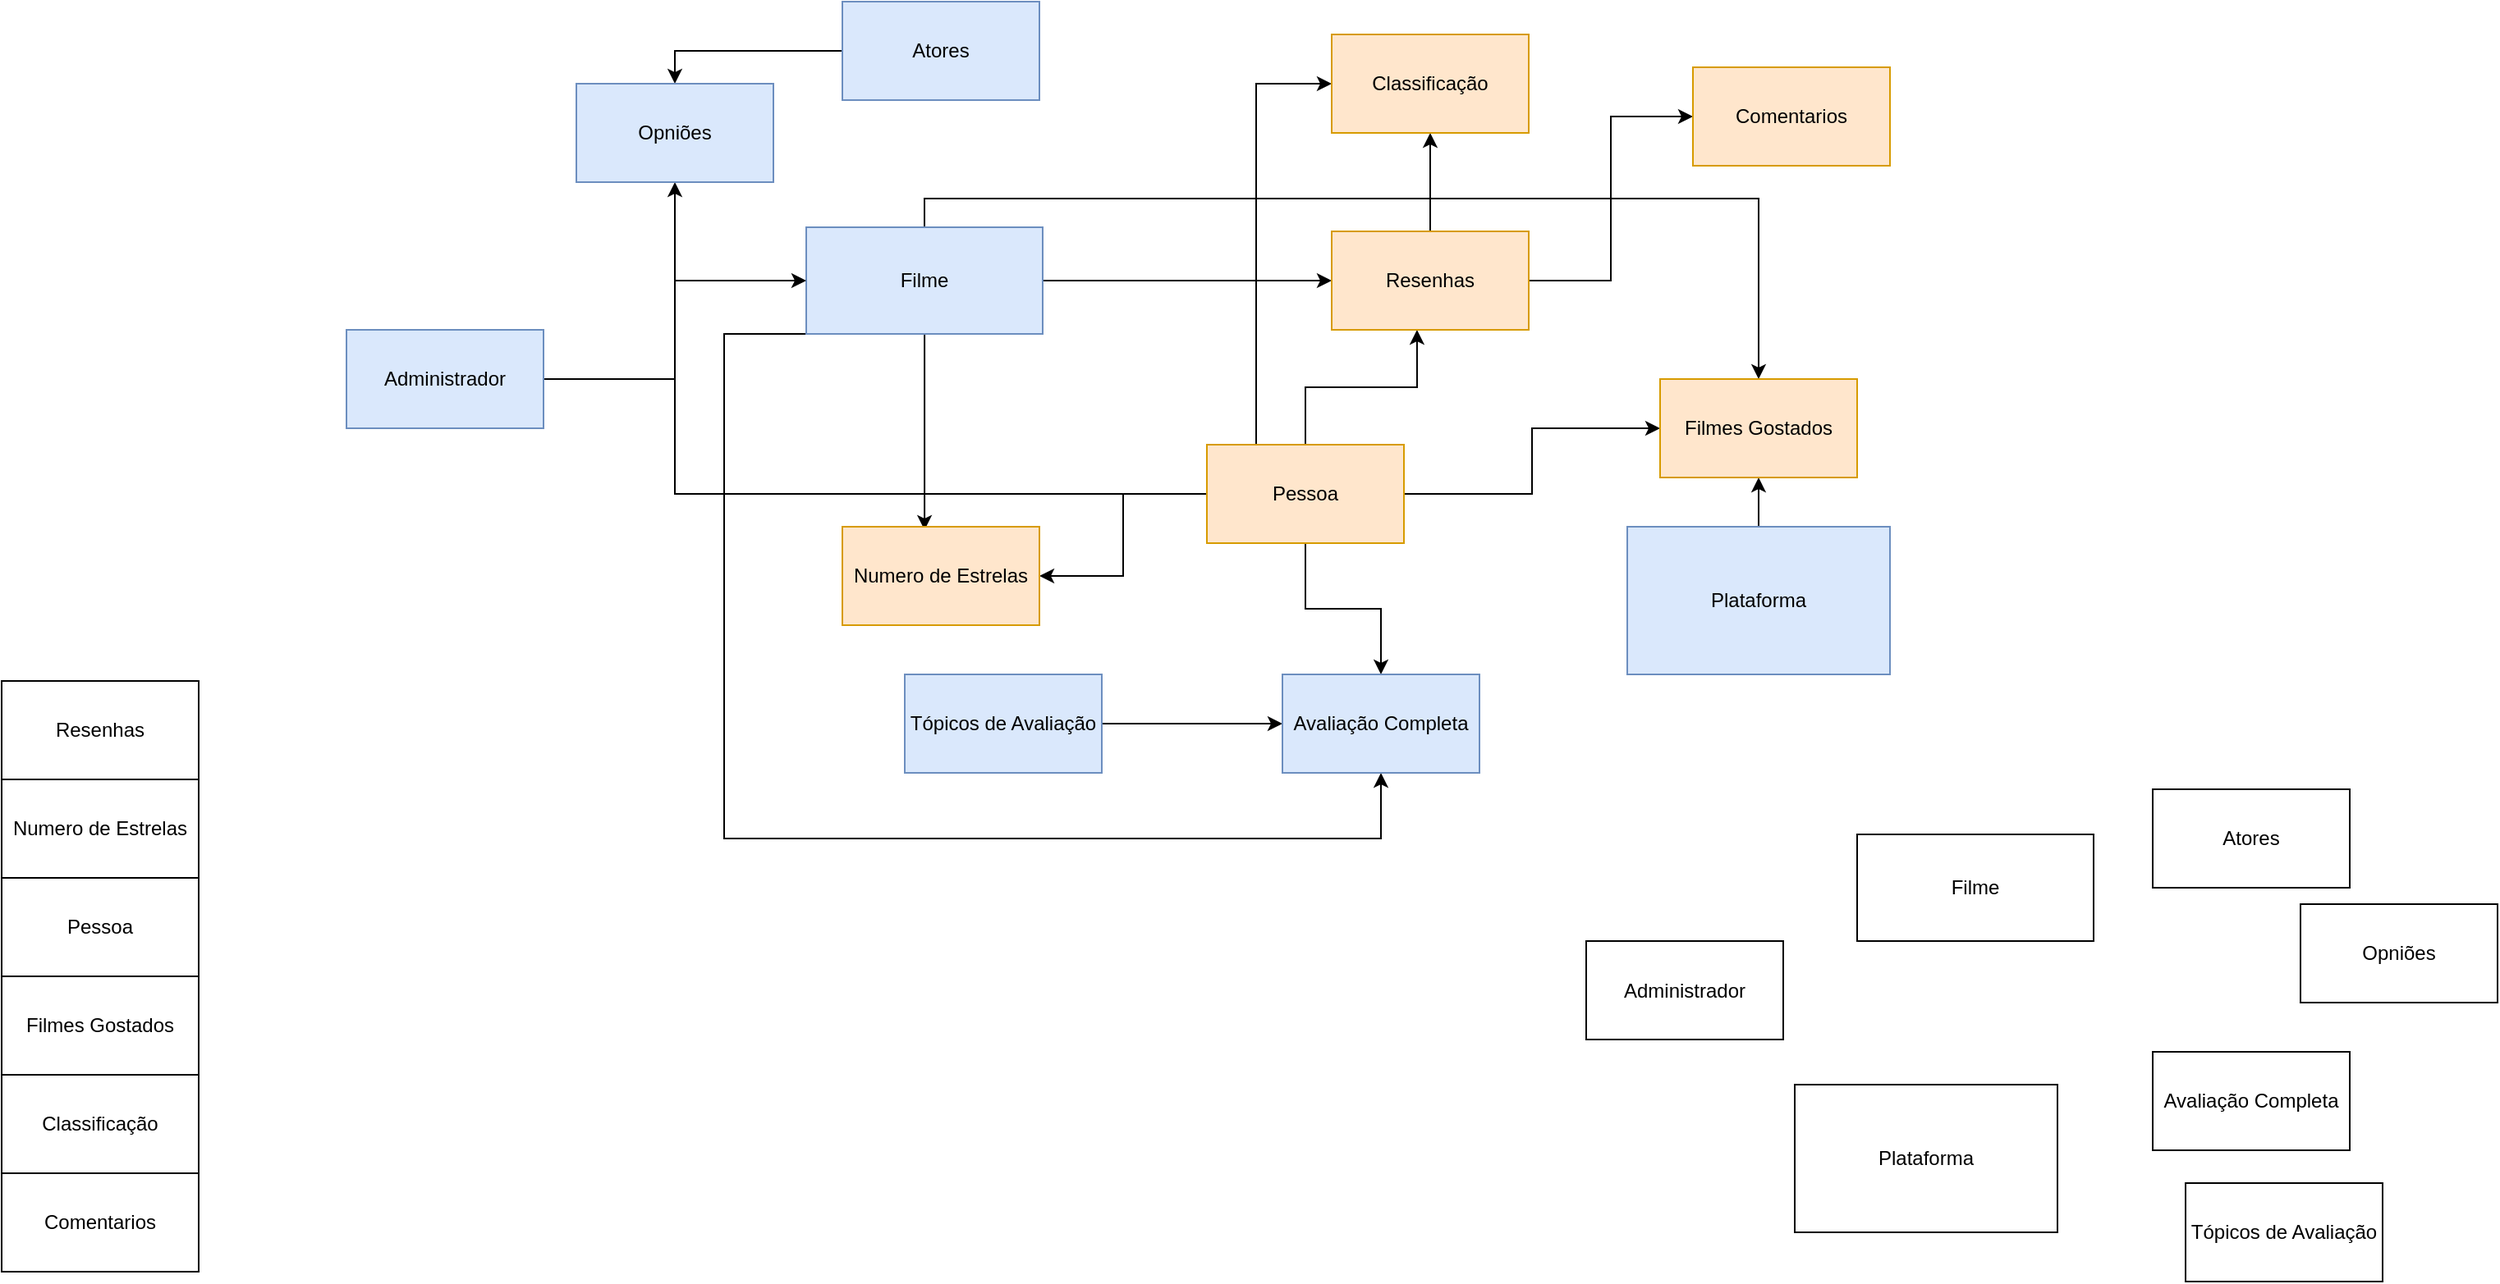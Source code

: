 <mxfile version="16.5.1" type="device"><diagram id="nhr7eJjJ4OIWEd0G6F82" name="Page-1"><mxGraphModel dx="2547" dy="1160" grid="1" gridSize="10" guides="1" tooltips="1" connect="1" arrows="1" fold="1" page="1" pageScale="1" pageWidth="1169" pageHeight="827" math="0" shadow="0"><root><mxCell id="0"/><mxCell id="1" parent="0"/><mxCell id="mMjLUuAZM-sCYCjN2tpz-9" style="edgeStyle=orthogonalEdgeStyle;rounded=0;orthogonalLoop=1;jettySize=auto;html=1;" parent="1" source="mMjLUuAZM-sCYCjN2tpz-3" target="mMjLUuAZM-sCYCjN2tpz-7" edge="1"><mxGeometry relative="1" as="geometry"/></mxCell><mxCell id="mMjLUuAZM-sCYCjN2tpz-26" style="edgeStyle=orthogonalEdgeStyle;rounded=0;orthogonalLoop=1;jettySize=auto;html=1;entryX=0.417;entryY=0.033;entryDx=0;entryDy=0;entryPerimeter=0;" parent="1" source="mMjLUuAZM-sCYCjN2tpz-3" target="mMjLUuAZM-sCYCjN2tpz-23" edge="1"><mxGeometry relative="1" as="geometry"/></mxCell><mxCell id="mMjLUuAZM-sCYCjN2tpz-36" style="edgeStyle=orthogonalEdgeStyle;rounded=0;orthogonalLoop=1;jettySize=auto;html=1;exitX=0.75;exitY=1;exitDx=0;exitDy=0;entryX=0.5;entryY=1;entryDx=0;entryDy=0;" parent="1" source="mMjLUuAZM-sCYCjN2tpz-3" target="mMjLUuAZM-sCYCjN2tpz-28" edge="1"><mxGeometry relative="1" as="geometry"><Array as="points"><mxPoint x="60" y="203"/><mxPoint x="60" y="510"/><mxPoint x="460" y="510"/></Array></mxGeometry></mxCell><mxCell id="mMjLUuAZM-sCYCjN2tpz-40" style="edgeStyle=orthogonalEdgeStyle;rounded=0;orthogonalLoop=1;jettySize=auto;html=1;" parent="1" source="mMjLUuAZM-sCYCjN2tpz-3" target="mMjLUuAZM-sCYCjN2tpz-13" edge="1"><mxGeometry relative="1" as="geometry"><Array as="points"><mxPoint x="182" y="120"/><mxPoint x="690" y="120"/></Array></mxGeometry></mxCell><mxCell id="mMjLUuAZM-sCYCjN2tpz-3" value="Filme" style="rounded=0;whiteSpace=wrap;html=1;fillColor=#dae8fc;strokeColor=#6c8ebf;" parent="1" vertex="1"><mxGeometry x="110" y="137.5" width="144" height="65" as="geometry"/></mxCell><mxCell id="mMjLUuAZM-sCYCjN2tpz-15" style="edgeStyle=orthogonalEdgeStyle;rounded=0;orthogonalLoop=1;jettySize=auto;html=1;entryX=0.5;entryY=1;entryDx=0;entryDy=0;" parent="1" source="mMjLUuAZM-sCYCjN2tpz-4" target="mMjLUuAZM-sCYCjN2tpz-13" edge="1"><mxGeometry relative="1" as="geometry"/></mxCell><mxCell id="mMjLUuAZM-sCYCjN2tpz-4" value="Plataforma" style="rounded=0;whiteSpace=wrap;html=1;fillColor=#dae8fc;strokeColor=#6c8ebf;" parent="1" vertex="1"><mxGeometry x="610" y="320" width="160" height="90" as="geometry"/></mxCell><mxCell id="mMjLUuAZM-sCYCjN2tpz-8" style="edgeStyle=orthogonalEdgeStyle;rounded=0;orthogonalLoop=1;jettySize=auto;html=1;entryX=0.433;entryY=1;entryDx=0;entryDy=0;entryPerimeter=0;" parent="1" source="mMjLUuAZM-sCYCjN2tpz-5" target="mMjLUuAZM-sCYCjN2tpz-7" edge="1"><mxGeometry relative="1" as="geometry"/></mxCell><mxCell id="mMjLUuAZM-sCYCjN2tpz-10" style="edgeStyle=orthogonalEdgeStyle;rounded=0;orthogonalLoop=1;jettySize=auto;html=1;entryX=0.5;entryY=1;entryDx=0;entryDy=0;" parent="1" source="mMjLUuAZM-sCYCjN2tpz-5" target="mMjLUuAZM-sCYCjN2tpz-11" edge="1"><mxGeometry relative="1" as="geometry"><mxPoint x="30" y="110" as="targetPoint"/></mxGeometry></mxCell><mxCell id="mMjLUuAZM-sCYCjN2tpz-14" style="edgeStyle=orthogonalEdgeStyle;rounded=0;orthogonalLoop=1;jettySize=auto;html=1;entryX=0;entryY=0.5;entryDx=0;entryDy=0;" parent="1" source="mMjLUuAZM-sCYCjN2tpz-5" target="mMjLUuAZM-sCYCjN2tpz-13" edge="1"><mxGeometry relative="1" as="geometry"/></mxCell><mxCell id="mMjLUuAZM-sCYCjN2tpz-21" style="edgeStyle=orthogonalEdgeStyle;rounded=0;orthogonalLoop=1;jettySize=auto;html=1;exitX=0.25;exitY=0;exitDx=0;exitDy=0;entryX=0;entryY=0.5;entryDx=0;entryDy=0;" parent="1" source="mMjLUuAZM-sCYCjN2tpz-5" target="mMjLUuAZM-sCYCjN2tpz-19" edge="1"><mxGeometry relative="1" as="geometry"/></mxCell><mxCell id="mMjLUuAZM-sCYCjN2tpz-24" style="edgeStyle=orthogonalEdgeStyle;rounded=0;orthogonalLoop=1;jettySize=auto;html=1;" parent="1" source="mMjLUuAZM-sCYCjN2tpz-5" target="mMjLUuAZM-sCYCjN2tpz-23" edge="1"><mxGeometry relative="1" as="geometry"/></mxCell><mxCell id="mMjLUuAZM-sCYCjN2tpz-29" style="edgeStyle=orthogonalEdgeStyle;rounded=0;orthogonalLoop=1;jettySize=auto;html=1;entryX=0.5;entryY=0;entryDx=0;entryDy=0;" parent="1" source="mMjLUuAZM-sCYCjN2tpz-5" target="mMjLUuAZM-sCYCjN2tpz-28" edge="1"><mxGeometry relative="1" as="geometry"><mxPoint x="414" y="390" as="targetPoint"/></mxGeometry></mxCell><mxCell id="mMjLUuAZM-sCYCjN2tpz-5" value="Pessoa" style="rounded=0;whiteSpace=wrap;html=1;fillColor=#ffe6cc;strokeColor=#d79b00;" parent="1" vertex="1"><mxGeometry x="354" y="270" width="120" height="60" as="geometry"/></mxCell><mxCell id="mMjLUuAZM-sCYCjN2tpz-12" style="edgeStyle=orthogonalEdgeStyle;rounded=0;orthogonalLoop=1;jettySize=auto;html=1;entryX=0.5;entryY=0;entryDx=0;entryDy=0;" parent="1" source="mMjLUuAZM-sCYCjN2tpz-6" target="mMjLUuAZM-sCYCjN2tpz-11" edge="1"><mxGeometry relative="1" as="geometry"/></mxCell><mxCell id="mMjLUuAZM-sCYCjN2tpz-6" value="Atores" style="rounded=0;whiteSpace=wrap;html=1;fillColor=#dae8fc;strokeColor=#6c8ebf;" parent="1" vertex="1"><mxGeometry x="132" width="120" height="60" as="geometry"/></mxCell><mxCell id="mMjLUuAZM-sCYCjN2tpz-17" style="edgeStyle=orthogonalEdgeStyle;rounded=0;orthogonalLoop=1;jettySize=auto;html=1;entryX=0;entryY=0.5;entryDx=0;entryDy=0;" parent="1" source="mMjLUuAZM-sCYCjN2tpz-7" target="mMjLUuAZM-sCYCjN2tpz-16" edge="1"><mxGeometry relative="1" as="geometry"/></mxCell><mxCell id="mMjLUuAZM-sCYCjN2tpz-20" value="" style="edgeStyle=orthogonalEdgeStyle;rounded=0;orthogonalLoop=1;jettySize=auto;html=1;" parent="1" source="mMjLUuAZM-sCYCjN2tpz-7" target="mMjLUuAZM-sCYCjN2tpz-19" edge="1"><mxGeometry relative="1" as="geometry"/></mxCell><mxCell id="mMjLUuAZM-sCYCjN2tpz-7" value="Resenhas" style="rounded=0;whiteSpace=wrap;html=1;fillColor=#ffe6cc;strokeColor=#d79b00;" parent="1" vertex="1"><mxGeometry x="430" y="140" width="120" height="60" as="geometry"/></mxCell><mxCell id="mMjLUuAZM-sCYCjN2tpz-11" value="Opniões" style="rounded=0;whiteSpace=wrap;html=1;fillColor=#dae8fc;strokeColor=#6c8ebf;" parent="1" vertex="1"><mxGeometry x="-30" y="50" width="120" height="60" as="geometry"/></mxCell><mxCell id="mMjLUuAZM-sCYCjN2tpz-13" value="Filmes Gostados" style="rounded=0;whiteSpace=wrap;html=1;fillColor=#ffe6cc;strokeColor=#d79b00;" parent="1" vertex="1"><mxGeometry x="630" y="230" width="120" height="60" as="geometry"/></mxCell><mxCell id="mMjLUuAZM-sCYCjN2tpz-16" value="Comentarios" style="rounded=0;whiteSpace=wrap;html=1;fillColor=#ffe6cc;strokeColor=#d79b00;" parent="1" vertex="1"><mxGeometry x="650" y="40" width="120" height="60" as="geometry"/></mxCell><mxCell id="mMjLUuAZM-sCYCjN2tpz-19" value="Classificação" style="whiteSpace=wrap;html=1;rounded=0;fillColor=#ffe6cc;strokeColor=#d79b00;" parent="1" vertex="1"><mxGeometry x="430" y="20" width="120" height="60" as="geometry"/></mxCell><mxCell id="mMjLUuAZM-sCYCjN2tpz-23" value="Numero de Estrelas" style="whiteSpace=wrap;html=1;rounded=0;fillColor=#ffe6cc;strokeColor=#d79b00;" parent="1" vertex="1"><mxGeometry x="132" y="320" width="120" height="60" as="geometry"/></mxCell><mxCell id="mMjLUuAZM-sCYCjN2tpz-30" style="edgeStyle=orthogonalEdgeStyle;rounded=0;orthogonalLoop=1;jettySize=auto;html=1;" parent="1" source="mMjLUuAZM-sCYCjN2tpz-27" target="mMjLUuAZM-sCYCjN2tpz-28" edge="1"><mxGeometry relative="1" as="geometry"/></mxCell><mxCell id="mMjLUuAZM-sCYCjN2tpz-27" value="Tópicos de Avaliação" style="rounded=0;whiteSpace=wrap;html=1;fillColor=#dae8fc;strokeColor=#6c8ebf;" parent="1" vertex="1"><mxGeometry x="170" y="410" width="120" height="60" as="geometry"/></mxCell><mxCell id="mMjLUuAZM-sCYCjN2tpz-28" value="Avaliação Completa" style="rounded=0;whiteSpace=wrap;html=1;fillColor=#dae8fc;strokeColor=#6c8ebf;" parent="1" vertex="1"><mxGeometry x="400" y="410" width="120" height="60" as="geometry"/></mxCell><mxCell id="mMjLUuAZM-sCYCjN2tpz-31" value="Pessoa" style="rounded=0;whiteSpace=wrap;html=1;" parent="1" vertex="1"><mxGeometry x="-380" y="534" width="120" height="60" as="geometry"/></mxCell><mxCell id="mMjLUuAZM-sCYCjN2tpz-32" value="Filme" style="rounded=0;whiteSpace=wrap;html=1;" parent="1" vertex="1"><mxGeometry x="750" y="507.5" width="144" height="65" as="geometry"/></mxCell><mxCell id="mMjLUuAZM-sCYCjN2tpz-33" value="Plataforma" style="rounded=0;whiteSpace=wrap;html=1;" parent="1" vertex="1"><mxGeometry x="712" y="660" width="160" height="90" as="geometry"/></mxCell><mxCell id="mMjLUuAZM-sCYCjN2tpz-34" value="Opniões" style="rounded=0;whiteSpace=wrap;html=1;" parent="1" vertex="1"><mxGeometry x="1020" y="550" width="120" height="60" as="geometry"/></mxCell><mxCell id="mMjLUuAZM-sCYCjN2tpz-37" value="Avaliação Completa" style="rounded=0;whiteSpace=wrap;html=1;" parent="1" vertex="1"><mxGeometry x="930" y="640" width="120" height="60" as="geometry"/></mxCell><mxCell id="mMjLUuAZM-sCYCjN2tpz-38" value="Tópicos de Avaliação" style="rounded=0;whiteSpace=wrap;html=1;" parent="1" vertex="1"><mxGeometry x="950" y="720" width="120" height="60" as="geometry"/></mxCell><mxCell id="mMjLUuAZM-sCYCjN2tpz-39" value="Filmes Gostados" style="rounded=0;whiteSpace=wrap;html=1;" parent="1" vertex="1"><mxGeometry x="-380" y="594" width="120" height="60" as="geometry"/></mxCell><mxCell id="mMjLUuAZM-sCYCjN2tpz-41" value="Resenhas" style="rounded=0;whiteSpace=wrap;html=1;" parent="1" vertex="1"><mxGeometry x="-380" y="414" width="120" height="60" as="geometry"/></mxCell><mxCell id="mMjLUuAZM-sCYCjN2tpz-42" value="Comentarios" style="rounded=0;whiteSpace=wrap;html=1;" parent="1" vertex="1"><mxGeometry x="-380" y="714" width="120" height="60" as="geometry"/></mxCell><mxCell id="mMjLUuAZM-sCYCjN2tpz-43" value="Atores" style="rounded=0;whiteSpace=wrap;html=1;" parent="1" vertex="1"><mxGeometry x="930" y="480" width="120" height="60" as="geometry"/></mxCell><mxCell id="mMjLUuAZM-sCYCjN2tpz-45" value="Numero de Estrelas" style="whiteSpace=wrap;html=1;rounded=0;" parent="1" vertex="1"><mxGeometry x="-380" y="474" width="120" height="60" as="geometry"/></mxCell><mxCell id="mMjLUuAZM-sCYCjN2tpz-46" value="Classificação" style="whiteSpace=wrap;html=1;rounded=0;" parent="1" vertex="1"><mxGeometry x="-380" y="654" width="120" height="60" as="geometry"/></mxCell><mxCell id="P4RtxZdEdUvVoTdB7fLT-2" style="edgeStyle=orthogonalEdgeStyle;rounded=0;orthogonalLoop=1;jettySize=auto;html=1;entryX=0;entryY=0.5;entryDx=0;entryDy=0;" edge="1" parent="1" source="P4RtxZdEdUvVoTdB7fLT-1" target="mMjLUuAZM-sCYCjN2tpz-3"><mxGeometry relative="1" as="geometry"/></mxCell><mxCell id="P4RtxZdEdUvVoTdB7fLT-1" value="Administrador" style="rounded=0;whiteSpace=wrap;html=1;fillColor=#dae8fc;strokeColor=#6c8ebf;" vertex="1" parent="1"><mxGeometry x="-170" y="200" width="120" height="60" as="geometry"/></mxCell><mxCell id="P4RtxZdEdUvVoTdB7fLT-3" value="Administrador" style="rounded=0;whiteSpace=wrap;html=1;" vertex="1" parent="1"><mxGeometry x="585" y="572.5" width="120" height="60" as="geometry"/></mxCell></root></mxGraphModel></diagram></mxfile>